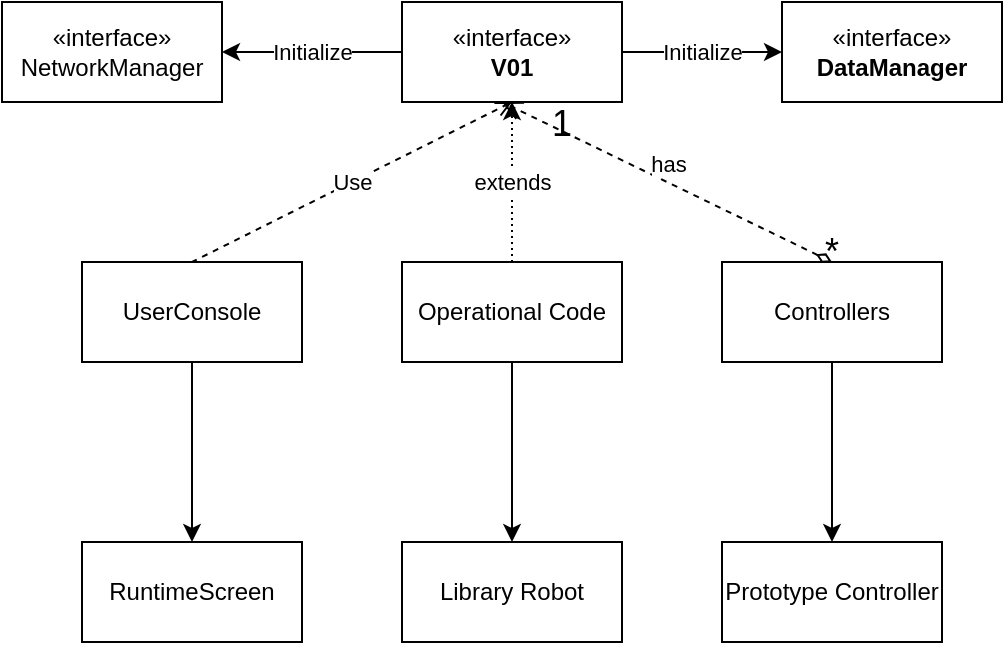 <mxfile version="26.2.13">
  <diagram name="Page-1" id="q2tg0S7vxzIqikJ_kqgS">
    <mxGraphModel dx="1215" dy="657" grid="1" gridSize="10" guides="1" tooltips="1" connect="1" arrows="1" fold="1" page="1" pageScale="1" pageWidth="850" pageHeight="1100" math="0" shadow="0">
      <root>
        <mxCell id="0" />
        <mxCell id="1" parent="0" />
        <mxCell id="5iGCBUCXHPfARLh19HUj-3" value="Initialize" style="edgeStyle=orthogonalEdgeStyle;rounded=0;orthogonalLoop=1;jettySize=auto;html=1;" edge="1" parent="1" source="5iGCBUCXHPfARLh19HUj-1" target="5iGCBUCXHPfARLh19HUj-2">
          <mxGeometry relative="1" as="geometry" />
        </mxCell>
        <mxCell id="5iGCBUCXHPfARLh19HUj-5" value="Initialize" style="edgeStyle=orthogonalEdgeStyle;rounded=0;orthogonalLoop=1;jettySize=auto;html=1;" edge="1" parent="1" source="5iGCBUCXHPfARLh19HUj-1" target="5iGCBUCXHPfARLh19HUj-4">
          <mxGeometry relative="1" as="geometry" />
        </mxCell>
        <mxCell id="5iGCBUCXHPfARLh19HUj-1" value="«interface»&lt;br&gt;&lt;b&gt;V01&lt;/b&gt;" style="html=1;whiteSpace=wrap;" vertex="1" parent="1">
          <mxGeometry x="360" y="70" width="110" height="50" as="geometry" />
        </mxCell>
        <mxCell id="5iGCBUCXHPfARLh19HUj-2" value="«interface»&lt;br&gt;&lt;div&gt;NetworkManager&lt;/div&gt;" style="html=1;whiteSpace=wrap;" vertex="1" parent="1">
          <mxGeometry x="160" y="70" width="110" height="50" as="geometry" />
        </mxCell>
        <mxCell id="5iGCBUCXHPfARLh19HUj-4" value="«interface»&lt;br&gt;&lt;b&gt;DataManager&lt;/b&gt;" style="html=1;whiteSpace=wrap;" vertex="1" parent="1">
          <mxGeometry x="550" y="70" width="110" height="50" as="geometry" />
        </mxCell>
        <mxCell id="5iGCBUCXHPfARLh19HUj-14" style="edgeStyle=orthogonalEdgeStyle;rounded=0;orthogonalLoop=1;jettySize=auto;html=1;" edge="1" parent="1" source="5iGCBUCXHPfARLh19HUj-6" target="5iGCBUCXHPfARLh19HUj-10">
          <mxGeometry relative="1" as="geometry" />
        </mxCell>
        <mxCell id="5iGCBUCXHPfARLh19HUj-6" value="UserConsole" style="html=1;whiteSpace=wrap;" vertex="1" parent="1">
          <mxGeometry x="200" y="200" width="110" height="50" as="geometry" />
        </mxCell>
        <mxCell id="5iGCBUCXHPfARLh19HUj-13" style="edgeStyle=orthogonalEdgeStyle;rounded=0;orthogonalLoop=1;jettySize=auto;html=1;entryX=0.5;entryY=0;entryDx=0;entryDy=0;" edge="1" parent="1" source="5iGCBUCXHPfARLh19HUj-7" target="5iGCBUCXHPfARLh19HUj-9">
          <mxGeometry relative="1" as="geometry" />
        </mxCell>
        <mxCell id="5iGCBUCXHPfARLh19HUj-22" value="extends" style="edgeStyle=orthogonalEdgeStyle;rounded=0;orthogonalLoop=1;jettySize=auto;html=1;exitX=0.5;exitY=0;exitDx=0;exitDy=0;dashed=1;dashPattern=1 2;" edge="1" parent="1" source="5iGCBUCXHPfARLh19HUj-7" target="5iGCBUCXHPfARLh19HUj-1">
          <mxGeometry relative="1" as="geometry" />
        </mxCell>
        <mxCell id="5iGCBUCXHPfARLh19HUj-7" value="Operational Code" style="html=1;whiteSpace=wrap;" vertex="1" parent="1">
          <mxGeometry x="360" y="200" width="110" height="50" as="geometry" />
        </mxCell>
        <mxCell id="5iGCBUCXHPfARLh19HUj-12" style="edgeStyle=orthogonalEdgeStyle;rounded=0;orthogonalLoop=1;jettySize=auto;html=1;" edge="1" parent="1" source="5iGCBUCXHPfARLh19HUj-8" target="5iGCBUCXHPfARLh19HUj-11">
          <mxGeometry relative="1" as="geometry" />
        </mxCell>
        <mxCell id="5iGCBUCXHPfARLh19HUj-8" value="Controllers" style="html=1;whiteSpace=wrap;" vertex="1" parent="1">
          <mxGeometry x="520" y="200" width="110" height="50" as="geometry" />
        </mxCell>
        <mxCell id="5iGCBUCXHPfARLh19HUj-9" value="Library Robot" style="html=1;whiteSpace=wrap;" vertex="1" parent="1">
          <mxGeometry x="360" y="340" width="110" height="50" as="geometry" />
        </mxCell>
        <mxCell id="5iGCBUCXHPfARLh19HUj-10" value="RuntimeScreen" style="html=1;whiteSpace=wrap;" vertex="1" parent="1">
          <mxGeometry x="200" y="340" width="110" height="50" as="geometry" />
        </mxCell>
        <mxCell id="5iGCBUCXHPfARLh19HUj-11" value="Prototype Controller" style="html=1;whiteSpace=wrap;" vertex="1" parent="1">
          <mxGeometry x="520" y="340" width="110" height="50" as="geometry" />
        </mxCell>
        <mxCell id="5iGCBUCXHPfARLh19HUj-15" value="Use" style="endArrow=none;endSize=12;dashed=1;html=1;rounded=0;exitX=0.5;exitY=1;exitDx=0;exitDy=0;entryX=0.5;entryY=0;entryDx=0;entryDy=0;startArrow=open;startFill=0;" edge="1" parent="1" source="5iGCBUCXHPfARLh19HUj-1" target="5iGCBUCXHPfARLh19HUj-6">
          <mxGeometry width="160" relative="1" as="geometry">
            <mxPoint x="350" y="220" as="sourcePoint" />
            <mxPoint x="510" y="220" as="targetPoint" />
          </mxGeometry>
        </mxCell>
        <mxCell id="5iGCBUCXHPfARLh19HUj-21" value="has" style="html=1;verticalAlign=bottom;endArrow=open;dashed=1;endSize=8;curved=0;rounded=0;exitX=0.5;exitY=0;exitDx=0;exitDy=0;startArrow=diamondThin;startFill=0;" edge="1" parent="1" source="5iGCBUCXHPfARLh19HUj-8">
          <mxGeometry relative="1" as="geometry">
            <mxPoint x="560" y="160" as="sourcePoint" />
            <mxPoint x="410" y="120" as="targetPoint" />
          </mxGeometry>
        </mxCell>
        <mxCell id="5iGCBUCXHPfARLh19HUj-23" value="&lt;font style=&quot;font-size: 18px;&quot;&gt;*&lt;/font&gt;" style="text;html=1;align=center;verticalAlign=middle;whiteSpace=wrap;rounded=0;" vertex="1" parent="1">
          <mxGeometry x="545" y="180" width="60" height="30" as="geometry" />
        </mxCell>
        <mxCell id="5iGCBUCXHPfARLh19HUj-24" value="&lt;font style=&quot;font-size: 18px;&quot;&gt;1&lt;/font&gt;" style="text;html=1;align=center;verticalAlign=middle;whiteSpace=wrap;rounded=0;" vertex="1" parent="1">
          <mxGeometry x="410" y="116" width="60" height="30" as="geometry" />
        </mxCell>
      </root>
    </mxGraphModel>
  </diagram>
</mxfile>
